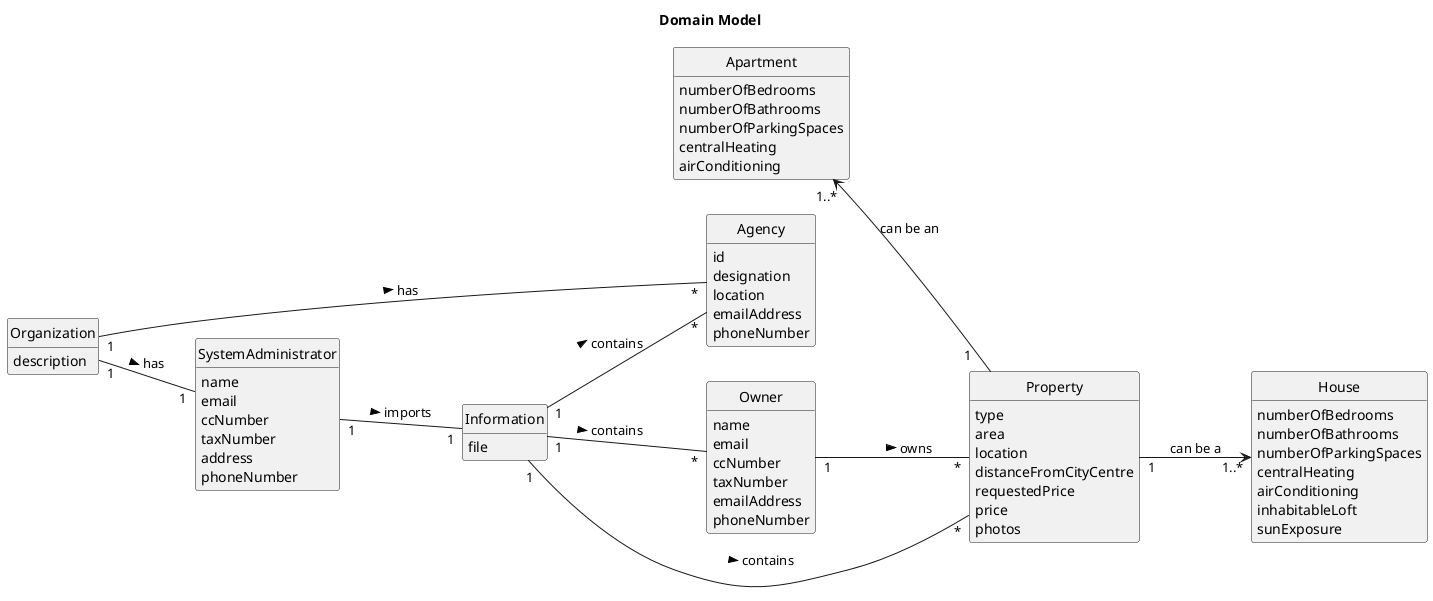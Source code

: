 @startuml
skinparam monochrome true
skinparam packageStyle rectangle
skinparam shadowing false

left to right direction

skinparam classAttributeIconSize 0

hide circle
hide methods

title Domain Model

class Organization {
    description
}

class Information {
    file
}

class Agency {
    id
    designation
    location
    emailAddress
    phoneNumber
}

class Owner {
    name
    email
    ccNumber
    taxNumber
    emailAddress
    phoneNumber
}

class Property  {
    type
    area
    location
    distanceFromCityCentre
    requestedPrice
    price
    photos
}

class Apartment{
    numberOfBedrooms
    numberOfBathrooms
    numberOfParkingSpaces
    centralHeating
    airConditioning
}

class House{
    numberOfBedrooms
    numberOfBathrooms
    numberOfParkingSpaces
    centralHeating
    airConditioning
    inhabitableLoft
    sunExposure
}

class SystemAdministrator {
    name
    email
    ccNumber
    taxNumber
    address
    phoneNumber
}

Organization "1" - "*" Agency : has >
Organization "1" -- "1" SystemAdministrator : has >
SystemAdministrator "1" -- "1" Information: imports >
Information "1" -- "*" Agency: contains >
Information "1" -- "*" Property: contains >
Information "1" -- "*" Owner: contains >
Owner "1" -- "*" Property: owns >
Property "1"-D-> "1..*" House :  can be a
Property "1    "-U-> "1..* " Apartment :  can be an
@enduml
